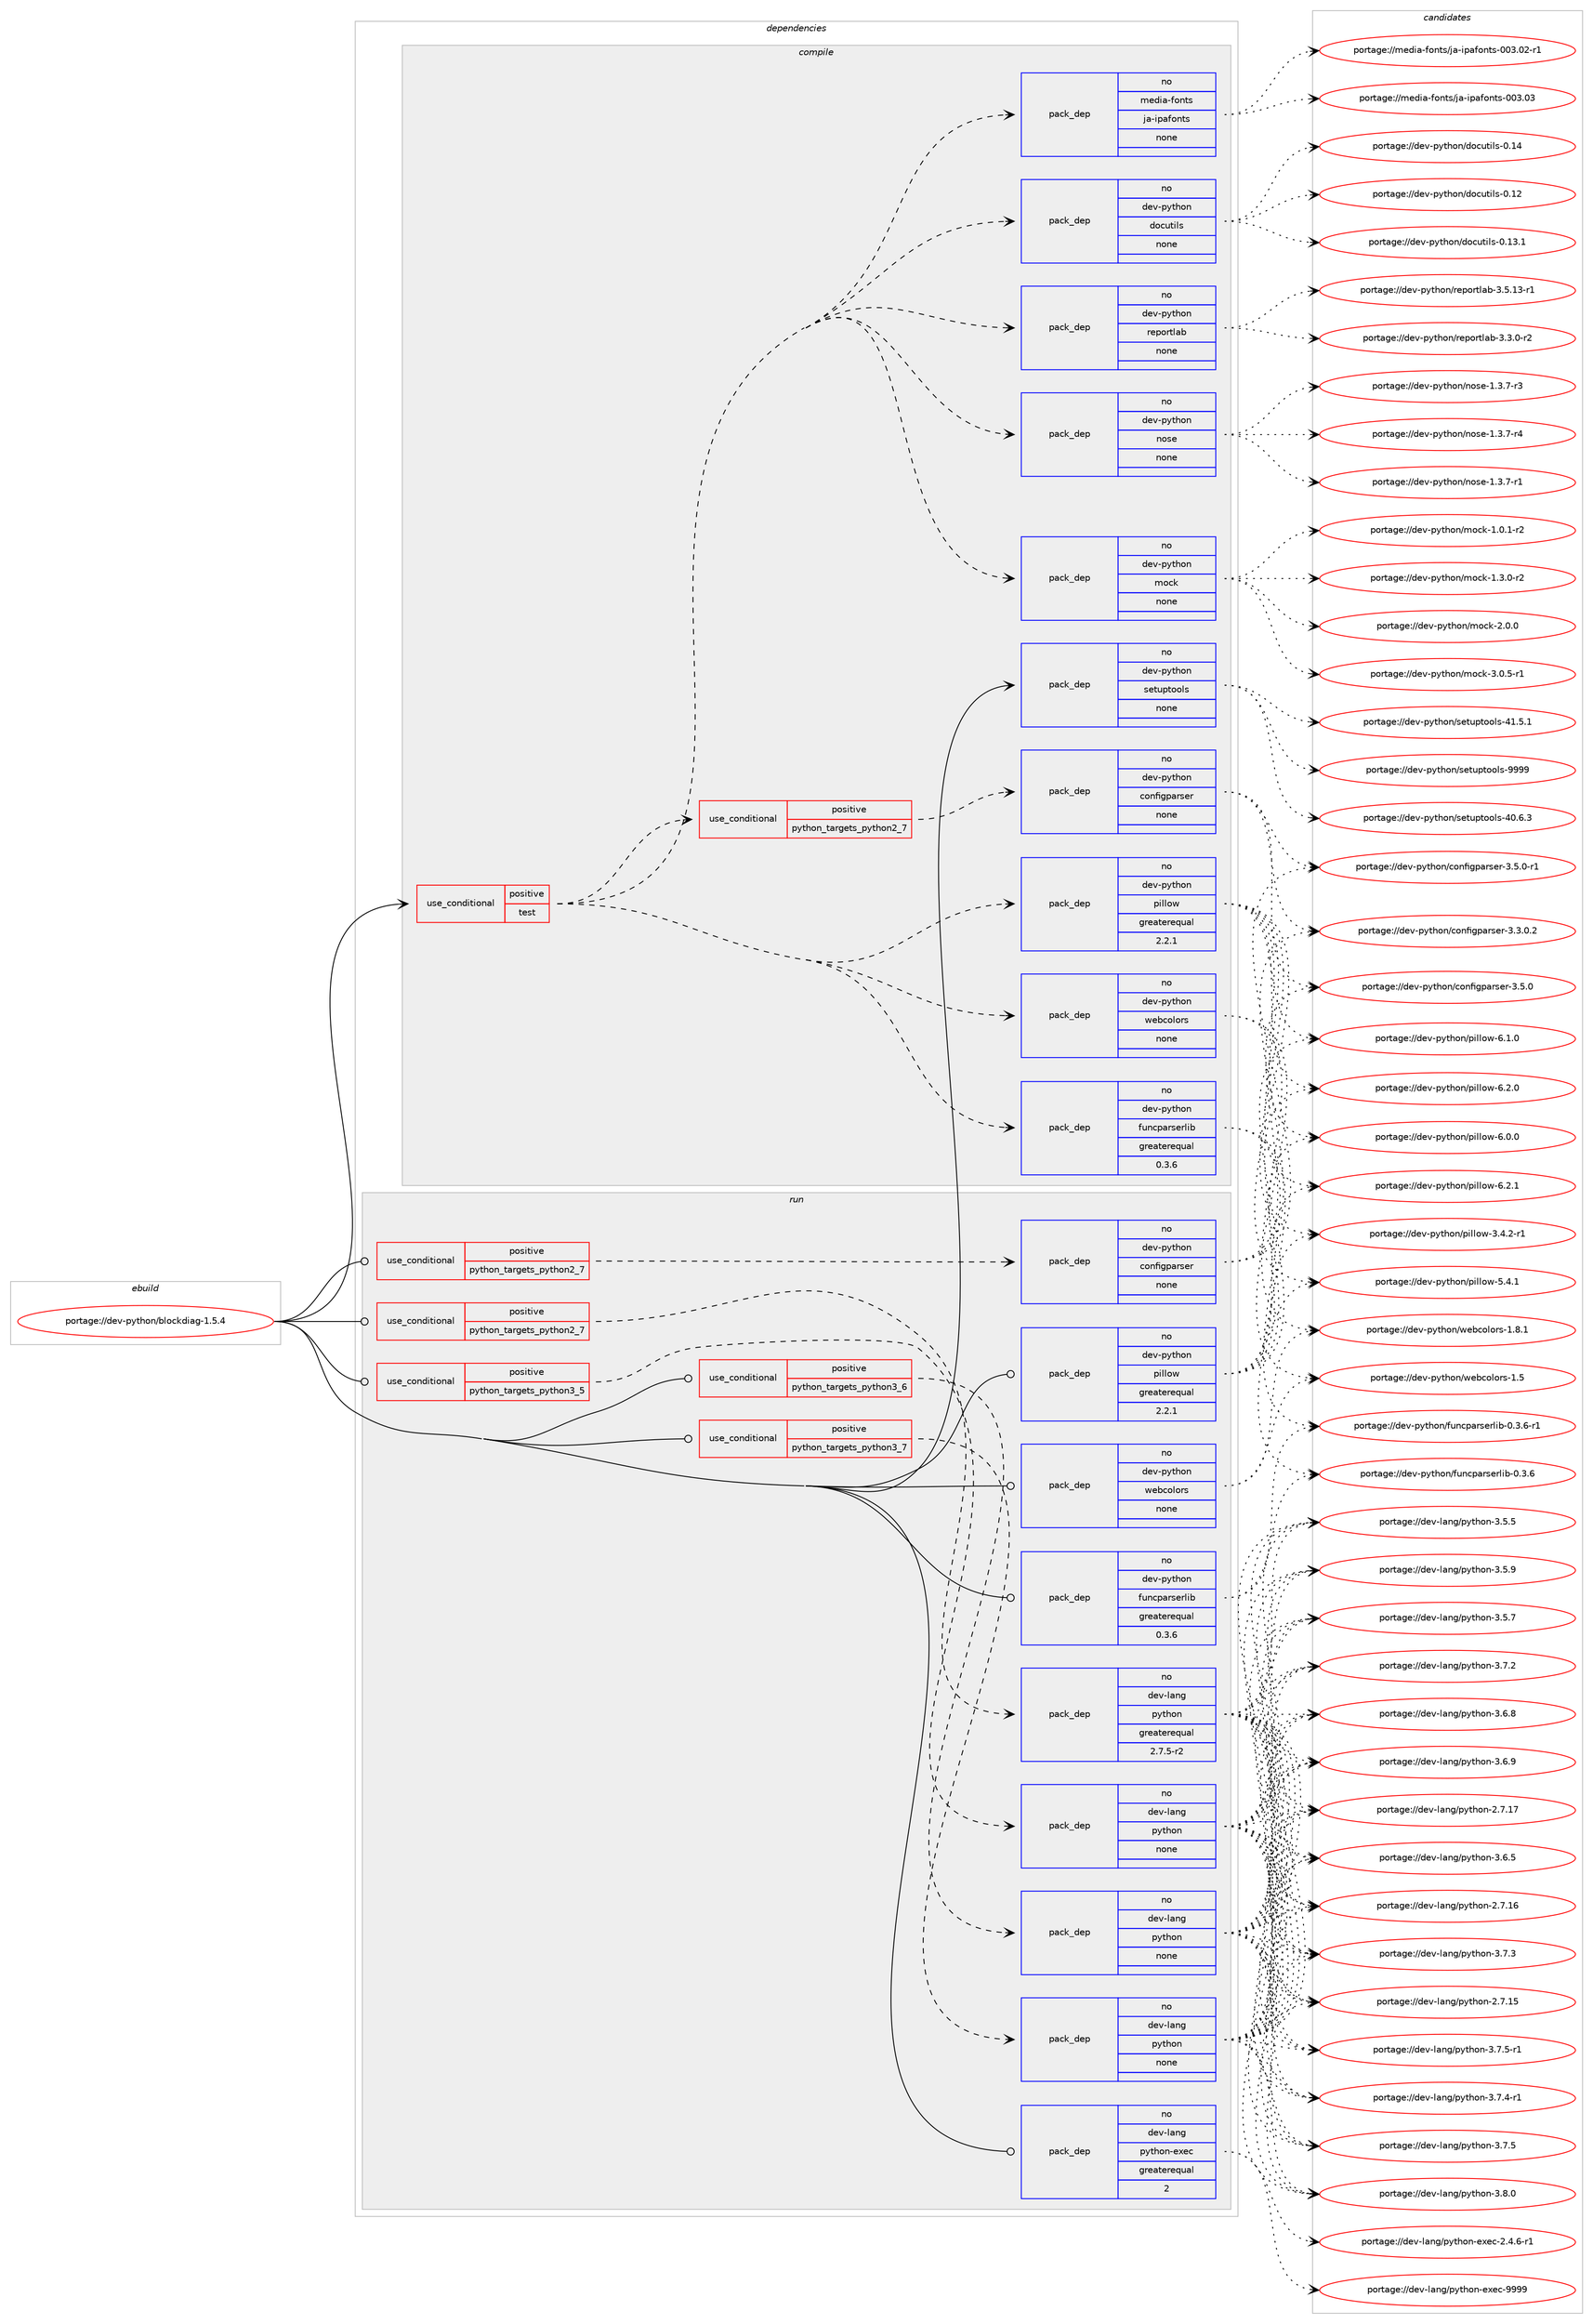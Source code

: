 digraph prolog {

# *************
# Graph options
# *************

newrank=true;
concentrate=true;
compound=true;
graph [rankdir=LR,fontname=Helvetica,fontsize=10,ranksep=1.5];#, ranksep=2.5, nodesep=0.2];
edge  [arrowhead=vee];
node  [fontname=Helvetica,fontsize=10];

# **********
# The ebuild
# **********

subgraph cluster_leftcol {
color=gray;
rank=same;
label=<<i>ebuild</i>>;
id [label="portage://dev-python/blockdiag-1.5.4", color=red, width=4, href="../dev-python/blockdiag-1.5.4.svg"];
}

# ****************
# The dependencies
# ****************

subgraph cluster_midcol {
color=gray;
label=<<i>dependencies</i>>;
subgraph cluster_compile {
fillcolor="#eeeeee";
style=filled;
label=<<i>compile</i>>;
subgraph cond26295 {
dependency132111 [label=<<TABLE BORDER="0" CELLBORDER="1" CELLSPACING="0" CELLPADDING="4"><TR><TD ROWSPAN="3" CELLPADDING="10">use_conditional</TD></TR><TR><TD>positive</TD></TR><TR><TD>test</TD></TR></TABLE>>, shape=none, color=red];
subgraph pack102508 {
dependency132112 [label=<<TABLE BORDER="0" CELLBORDER="1" CELLSPACING="0" CELLPADDING="4" WIDTH="220"><TR><TD ROWSPAN="6" CELLPADDING="30">pack_dep</TD></TR><TR><TD WIDTH="110">no</TD></TR><TR><TD>dev-python</TD></TR><TR><TD>funcparserlib</TD></TR><TR><TD>greaterequal</TD></TR><TR><TD>0.3.6</TD></TR></TABLE>>, shape=none, color=blue];
}
dependency132111:e -> dependency132112:w [weight=20,style="dashed",arrowhead="vee"];
subgraph pack102509 {
dependency132113 [label=<<TABLE BORDER="0" CELLBORDER="1" CELLSPACING="0" CELLPADDING="4" WIDTH="220"><TR><TD ROWSPAN="6" CELLPADDING="30">pack_dep</TD></TR><TR><TD WIDTH="110">no</TD></TR><TR><TD>dev-python</TD></TR><TR><TD>pillow</TD></TR><TR><TD>greaterequal</TD></TR><TR><TD>2.2.1</TD></TR></TABLE>>, shape=none, color=blue];
}
dependency132111:e -> dependency132113:w [weight=20,style="dashed",arrowhead="vee"];
subgraph pack102510 {
dependency132114 [label=<<TABLE BORDER="0" CELLBORDER="1" CELLSPACING="0" CELLPADDING="4" WIDTH="220"><TR><TD ROWSPAN="6" CELLPADDING="30">pack_dep</TD></TR><TR><TD WIDTH="110">no</TD></TR><TR><TD>dev-python</TD></TR><TR><TD>webcolors</TD></TR><TR><TD>none</TD></TR><TR><TD></TD></TR></TABLE>>, shape=none, color=blue];
}
dependency132111:e -> dependency132114:w [weight=20,style="dashed",arrowhead="vee"];
subgraph cond26296 {
dependency132115 [label=<<TABLE BORDER="0" CELLBORDER="1" CELLSPACING="0" CELLPADDING="4"><TR><TD ROWSPAN="3" CELLPADDING="10">use_conditional</TD></TR><TR><TD>positive</TD></TR><TR><TD>python_targets_python2_7</TD></TR></TABLE>>, shape=none, color=red];
subgraph pack102511 {
dependency132116 [label=<<TABLE BORDER="0" CELLBORDER="1" CELLSPACING="0" CELLPADDING="4" WIDTH="220"><TR><TD ROWSPAN="6" CELLPADDING="30">pack_dep</TD></TR><TR><TD WIDTH="110">no</TD></TR><TR><TD>dev-python</TD></TR><TR><TD>configparser</TD></TR><TR><TD>none</TD></TR><TR><TD></TD></TR></TABLE>>, shape=none, color=blue];
}
dependency132115:e -> dependency132116:w [weight=20,style="dashed",arrowhead="vee"];
}
dependency132111:e -> dependency132115:w [weight=20,style="dashed",arrowhead="vee"];
subgraph pack102512 {
dependency132117 [label=<<TABLE BORDER="0" CELLBORDER="1" CELLSPACING="0" CELLPADDING="4" WIDTH="220"><TR><TD ROWSPAN="6" CELLPADDING="30">pack_dep</TD></TR><TR><TD WIDTH="110">no</TD></TR><TR><TD>dev-python</TD></TR><TR><TD>mock</TD></TR><TR><TD>none</TD></TR><TR><TD></TD></TR></TABLE>>, shape=none, color=blue];
}
dependency132111:e -> dependency132117:w [weight=20,style="dashed",arrowhead="vee"];
subgraph pack102513 {
dependency132118 [label=<<TABLE BORDER="0" CELLBORDER="1" CELLSPACING="0" CELLPADDING="4" WIDTH="220"><TR><TD ROWSPAN="6" CELLPADDING="30">pack_dep</TD></TR><TR><TD WIDTH="110">no</TD></TR><TR><TD>dev-python</TD></TR><TR><TD>nose</TD></TR><TR><TD>none</TD></TR><TR><TD></TD></TR></TABLE>>, shape=none, color=blue];
}
dependency132111:e -> dependency132118:w [weight=20,style="dashed",arrowhead="vee"];
subgraph pack102514 {
dependency132119 [label=<<TABLE BORDER="0" CELLBORDER="1" CELLSPACING="0" CELLPADDING="4" WIDTH="220"><TR><TD ROWSPAN="6" CELLPADDING="30">pack_dep</TD></TR><TR><TD WIDTH="110">no</TD></TR><TR><TD>dev-python</TD></TR><TR><TD>reportlab</TD></TR><TR><TD>none</TD></TR><TR><TD></TD></TR></TABLE>>, shape=none, color=blue];
}
dependency132111:e -> dependency132119:w [weight=20,style="dashed",arrowhead="vee"];
subgraph pack102515 {
dependency132120 [label=<<TABLE BORDER="0" CELLBORDER="1" CELLSPACING="0" CELLPADDING="4" WIDTH="220"><TR><TD ROWSPAN="6" CELLPADDING="30">pack_dep</TD></TR><TR><TD WIDTH="110">no</TD></TR><TR><TD>dev-python</TD></TR><TR><TD>docutils</TD></TR><TR><TD>none</TD></TR><TR><TD></TD></TR></TABLE>>, shape=none, color=blue];
}
dependency132111:e -> dependency132120:w [weight=20,style="dashed",arrowhead="vee"];
subgraph pack102516 {
dependency132121 [label=<<TABLE BORDER="0" CELLBORDER="1" CELLSPACING="0" CELLPADDING="4" WIDTH="220"><TR><TD ROWSPAN="6" CELLPADDING="30">pack_dep</TD></TR><TR><TD WIDTH="110">no</TD></TR><TR><TD>media-fonts</TD></TR><TR><TD>ja-ipafonts</TD></TR><TR><TD>none</TD></TR><TR><TD></TD></TR></TABLE>>, shape=none, color=blue];
}
dependency132111:e -> dependency132121:w [weight=20,style="dashed",arrowhead="vee"];
}
id:e -> dependency132111:w [weight=20,style="solid",arrowhead="vee"];
subgraph pack102517 {
dependency132122 [label=<<TABLE BORDER="0" CELLBORDER="1" CELLSPACING="0" CELLPADDING="4" WIDTH="220"><TR><TD ROWSPAN="6" CELLPADDING="30">pack_dep</TD></TR><TR><TD WIDTH="110">no</TD></TR><TR><TD>dev-python</TD></TR><TR><TD>setuptools</TD></TR><TR><TD>none</TD></TR><TR><TD></TD></TR></TABLE>>, shape=none, color=blue];
}
id:e -> dependency132122:w [weight=20,style="solid",arrowhead="vee"];
}
subgraph cluster_compileandrun {
fillcolor="#eeeeee";
style=filled;
label=<<i>compile and run</i>>;
}
subgraph cluster_run {
fillcolor="#eeeeee";
style=filled;
label=<<i>run</i>>;
subgraph cond26297 {
dependency132123 [label=<<TABLE BORDER="0" CELLBORDER="1" CELLSPACING="0" CELLPADDING="4"><TR><TD ROWSPAN="3" CELLPADDING="10">use_conditional</TD></TR><TR><TD>positive</TD></TR><TR><TD>python_targets_python2_7</TD></TR></TABLE>>, shape=none, color=red];
subgraph pack102518 {
dependency132124 [label=<<TABLE BORDER="0" CELLBORDER="1" CELLSPACING="0" CELLPADDING="4" WIDTH="220"><TR><TD ROWSPAN="6" CELLPADDING="30">pack_dep</TD></TR><TR><TD WIDTH="110">no</TD></TR><TR><TD>dev-lang</TD></TR><TR><TD>python</TD></TR><TR><TD>greaterequal</TD></TR><TR><TD>2.7.5-r2</TD></TR></TABLE>>, shape=none, color=blue];
}
dependency132123:e -> dependency132124:w [weight=20,style="dashed",arrowhead="vee"];
}
id:e -> dependency132123:w [weight=20,style="solid",arrowhead="odot"];
subgraph cond26298 {
dependency132125 [label=<<TABLE BORDER="0" CELLBORDER="1" CELLSPACING="0" CELLPADDING="4"><TR><TD ROWSPAN="3" CELLPADDING="10">use_conditional</TD></TR><TR><TD>positive</TD></TR><TR><TD>python_targets_python2_7</TD></TR></TABLE>>, shape=none, color=red];
subgraph pack102519 {
dependency132126 [label=<<TABLE BORDER="0" CELLBORDER="1" CELLSPACING="0" CELLPADDING="4" WIDTH="220"><TR><TD ROWSPAN="6" CELLPADDING="30">pack_dep</TD></TR><TR><TD WIDTH="110">no</TD></TR><TR><TD>dev-python</TD></TR><TR><TD>configparser</TD></TR><TR><TD>none</TD></TR><TR><TD></TD></TR></TABLE>>, shape=none, color=blue];
}
dependency132125:e -> dependency132126:w [weight=20,style="dashed",arrowhead="vee"];
}
id:e -> dependency132125:w [weight=20,style="solid",arrowhead="odot"];
subgraph cond26299 {
dependency132127 [label=<<TABLE BORDER="0" CELLBORDER="1" CELLSPACING="0" CELLPADDING="4"><TR><TD ROWSPAN="3" CELLPADDING="10">use_conditional</TD></TR><TR><TD>positive</TD></TR><TR><TD>python_targets_python3_5</TD></TR></TABLE>>, shape=none, color=red];
subgraph pack102520 {
dependency132128 [label=<<TABLE BORDER="0" CELLBORDER="1" CELLSPACING="0" CELLPADDING="4" WIDTH="220"><TR><TD ROWSPAN="6" CELLPADDING="30">pack_dep</TD></TR><TR><TD WIDTH="110">no</TD></TR><TR><TD>dev-lang</TD></TR><TR><TD>python</TD></TR><TR><TD>none</TD></TR><TR><TD></TD></TR></TABLE>>, shape=none, color=blue];
}
dependency132127:e -> dependency132128:w [weight=20,style="dashed",arrowhead="vee"];
}
id:e -> dependency132127:w [weight=20,style="solid",arrowhead="odot"];
subgraph cond26300 {
dependency132129 [label=<<TABLE BORDER="0" CELLBORDER="1" CELLSPACING="0" CELLPADDING="4"><TR><TD ROWSPAN="3" CELLPADDING="10">use_conditional</TD></TR><TR><TD>positive</TD></TR><TR><TD>python_targets_python3_6</TD></TR></TABLE>>, shape=none, color=red];
subgraph pack102521 {
dependency132130 [label=<<TABLE BORDER="0" CELLBORDER="1" CELLSPACING="0" CELLPADDING="4" WIDTH="220"><TR><TD ROWSPAN="6" CELLPADDING="30">pack_dep</TD></TR><TR><TD WIDTH="110">no</TD></TR><TR><TD>dev-lang</TD></TR><TR><TD>python</TD></TR><TR><TD>none</TD></TR><TR><TD></TD></TR></TABLE>>, shape=none, color=blue];
}
dependency132129:e -> dependency132130:w [weight=20,style="dashed",arrowhead="vee"];
}
id:e -> dependency132129:w [weight=20,style="solid",arrowhead="odot"];
subgraph cond26301 {
dependency132131 [label=<<TABLE BORDER="0" CELLBORDER="1" CELLSPACING="0" CELLPADDING="4"><TR><TD ROWSPAN="3" CELLPADDING="10">use_conditional</TD></TR><TR><TD>positive</TD></TR><TR><TD>python_targets_python3_7</TD></TR></TABLE>>, shape=none, color=red];
subgraph pack102522 {
dependency132132 [label=<<TABLE BORDER="0" CELLBORDER="1" CELLSPACING="0" CELLPADDING="4" WIDTH="220"><TR><TD ROWSPAN="6" CELLPADDING="30">pack_dep</TD></TR><TR><TD WIDTH="110">no</TD></TR><TR><TD>dev-lang</TD></TR><TR><TD>python</TD></TR><TR><TD>none</TD></TR><TR><TD></TD></TR></TABLE>>, shape=none, color=blue];
}
dependency132131:e -> dependency132132:w [weight=20,style="dashed",arrowhead="vee"];
}
id:e -> dependency132131:w [weight=20,style="solid",arrowhead="odot"];
subgraph pack102523 {
dependency132133 [label=<<TABLE BORDER="0" CELLBORDER="1" CELLSPACING="0" CELLPADDING="4" WIDTH="220"><TR><TD ROWSPAN="6" CELLPADDING="30">pack_dep</TD></TR><TR><TD WIDTH="110">no</TD></TR><TR><TD>dev-lang</TD></TR><TR><TD>python-exec</TD></TR><TR><TD>greaterequal</TD></TR><TR><TD>2</TD></TR></TABLE>>, shape=none, color=blue];
}
id:e -> dependency132133:w [weight=20,style="solid",arrowhead="odot"];
subgraph pack102524 {
dependency132134 [label=<<TABLE BORDER="0" CELLBORDER="1" CELLSPACING="0" CELLPADDING="4" WIDTH="220"><TR><TD ROWSPAN="6" CELLPADDING="30">pack_dep</TD></TR><TR><TD WIDTH="110">no</TD></TR><TR><TD>dev-python</TD></TR><TR><TD>funcparserlib</TD></TR><TR><TD>greaterequal</TD></TR><TR><TD>0.3.6</TD></TR></TABLE>>, shape=none, color=blue];
}
id:e -> dependency132134:w [weight=20,style="solid",arrowhead="odot"];
subgraph pack102525 {
dependency132135 [label=<<TABLE BORDER="0" CELLBORDER="1" CELLSPACING="0" CELLPADDING="4" WIDTH="220"><TR><TD ROWSPAN="6" CELLPADDING="30">pack_dep</TD></TR><TR><TD WIDTH="110">no</TD></TR><TR><TD>dev-python</TD></TR><TR><TD>pillow</TD></TR><TR><TD>greaterequal</TD></TR><TR><TD>2.2.1</TD></TR></TABLE>>, shape=none, color=blue];
}
id:e -> dependency132135:w [weight=20,style="solid",arrowhead="odot"];
subgraph pack102526 {
dependency132136 [label=<<TABLE BORDER="0" CELLBORDER="1" CELLSPACING="0" CELLPADDING="4" WIDTH="220"><TR><TD ROWSPAN="6" CELLPADDING="30">pack_dep</TD></TR><TR><TD WIDTH="110">no</TD></TR><TR><TD>dev-python</TD></TR><TR><TD>webcolors</TD></TR><TR><TD>none</TD></TR><TR><TD></TD></TR></TABLE>>, shape=none, color=blue];
}
id:e -> dependency132136:w [weight=20,style="solid",arrowhead="odot"];
}
}

# **************
# The candidates
# **************

subgraph cluster_choices {
rank=same;
color=gray;
label=<<i>candidates</i>>;

subgraph choice102508 {
color=black;
nodesep=1;
choiceportage1001011184511212111610411111047102117110991129711411510111410810598454846514654 [label="portage://dev-python/funcparserlib-0.3.6", color=red, width=4,href="../dev-python/funcparserlib-0.3.6.svg"];
choiceportage10010111845112121116104111110471021171109911297114115101114108105984548465146544511449 [label="portage://dev-python/funcparserlib-0.3.6-r1", color=red, width=4,href="../dev-python/funcparserlib-0.3.6-r1.svg"];
dependency132112:e -> choiceportage1001011184511212111610411111047102117110991129711411510111410810598454846514654:w [style=dotted,weight="100"];
dependency132112:e -> choiceportage10010111845112121116104111110471021171109911297114115101114108105984548465146544511449:w [style=dotted,weight="100"];
}
subgraph choice102509 {
color=black;
nodesep=1;
choiceportage10010111845112121116104111110471121051081081111194551465246504511449 [label="portage://dev-python/pillow-3.4.2-r1", color=red, width=4,href="../dev-python/pillow-3.4.2-r1.svg"];
choiceportage1001011184511212111610411111047112105108108111119455346524649 [label="portage://dev-python/pillow-5.4.1", color=red, width=4,href="../dev-python/pillow-5.4.1.svg"];
choiceportage1001011184511212111610411111047112105108108111119455446484648 [label="portage://dev-python/pillow-6.0.0", color=red, width=4,href="../dev-python/pillow-6.0.0.svg"];
choiceportage1001011184511212111610411111047112105108108111119455446494648 [label="portage://dev-python/pillow-6.1.0", color=red, width=4,href="../dev-python/pillow-6.1.0.svg"];
choiceportage1001011184511212111610411111047112105108108111119455446504648 [label="portage://dev-python/pillow-6.2.0", color=red, width=4,href="../dev-python/pillow-6.2.0.svg"];
choiceportage1001011184511212111610411111047112105108108111119455446504649 [label="portage://dev-python/pillow-6.2.1", color=red, width=4,href="../dev-python/pillow-6.2.1.svg"];
dependency132113:e -> choiceportage10010111845112121116104111110471121051081081111194551465246504511449:w [style=dotted,weight="100"];
dependency132113:e -> choiceportage1001011184511212111610411111047112105108108111119455346524649:w [style=dotted,weight="100"];
dependency132113:e -> choiceportage1001011184511212111610411111047112105108108111119455446484648:w [style=dotted,weight="100"];
dependency132113:e -> choiceportage1001011184511212111610411111047112105108108111119455446494648:w [style=dotted,weight="100"];
dependency132113:e -> choiceportage1001011184511212111610411111047112105108108111119455446504648:w [style=dotted,weight="100"];
dependency132113:e -> choiceportage1001011184511212111610411111047112105108108111119455446504649:w [style=dotted,weight="100"];
}
subgraph choice102510 {
color=black;
nodesep=1;
choiceportage1001011184511212111610411111047119101989911110811111411545494653 [label="portage://dev-python/webcolors-1.5", color=red, width=4,href="../dev-python/webcolors-1.5.svg"];
choiceportage10010111845112121116104111110471191019899111108111114115454946564649 [label="portage://dev-python/webcolors-1.8.1", color=red, width=4,href="../dev-python/webcolors-1.8.1.svg"];
dependency132114:e -> choiceportage1001011184511212111610411111047119101989911110811111411545494653:w [style=dotted,weight="100"];
dependency132114:e -> choiceportage10010111845112121116104111110471191019899111108111114115454946564649:w [style=dotted,weight="100"];
}
subgraph choice102511 {
color=black;
nodesep=1;
choiceportage100101118451121211161041111104799111110102105103112971141151011144551465146484650 [label="portage://dev-python/configparser-3.3.0.2", color=red, width=4,href="../dev-python/configparser-3.3.0.2.svg"];
choiceportage10010111845112121116104111110479911111010210510311297114115101114455146534648 [label="portage://dev-python/configparser-3.5.0", color=red, width=4,href="../dev-python/configparser-3.5.0.svg"];
choiceportage100101118451121211161041111104799111110102105103112971141151011144551465346484511449 [label="portage://dev-python/configparser-3.5.0-r1", color=red, width=4,href="../dev-python/configparser-3.5.0-r1.svg"];
dependency132116:e -> choiceportage100101118451121211161041111104799111110102105103112971141151011144551465146484650:w [style=dotted,weight="100"];
dependency132116:e -> choiceportage10010111845112121116104111110479911111010210510311297114115101114455146534648:w [style=dotted,weight="100"];
dependency132116:e -> choiceportage100101118451121211161041111104799111110102105103112971141151011144551465346484511449:w [style=dotted,weight="100"];
}
subgraph choice102512 {
color=black;
nodesep=1;
choiceportage1001011184511212111610411111047109111991074549464846494511450 [label="portage://dev-python/mock-1.0.1-r2", color=red, width=4,href="../dev-python/mock-1.0.1-r2.svg"];
choiceportage1001011184511212111610411111047109111991074549465146484511450 [label="portage://dev-python/mock-1.3.0-r2", color=red, width=4,href="../dev-python/mock-1.3.0-r2.svg"];
choiceportage100101118451121211161041111104710911199107455046484648 [label="portage://dev-python/mock-2.0.0", color=red, width=4,href="../dev-python/mock-2.0.0.svg"];
choiceportage1001011184511212111610411111047109111991074551464846534511449 [label="portage://dev-python/mock-3.0.5-r1", color=red, width=4,href="../dev-python/mock-3.0.5-r1.svg"];
dependency132117:e -> choiceportage1001011184511212111610411111047109111991074549464846494511450:w [style=dotted,weight="100"];
dependency132117:e -> choiceportage1001011184511212111610411111047109111991074549465146484511450:w [style=dotted,weight="100"];
dependency132117:e -> choiceportage100101118451121211161041111104710911199107455046484648:w [style=dotted,weight="100"];
dependency132117:e -> choiceportage1001011184511212111610411111047109111991074551464846534511449:w [style=dotted,weight="100"];
}
subgraph choice102513 {
color=black;
nodesep=1;
choiceportage10010111845112121116104111110471101111151014549465146554511449 [label="portage://dev-python/nose-1.3.7-r1", color=red, width=4,href="../dev-python/nose-1.3.7-r1.svg"];
choiceportage10010111845112121116104111110471101111151014549465146554511451 [label="portage://dev-python/nose-1.3.7-r3", color=red, width=4,href="../dev-python/nose-1.3.7-r3.svg"];
choiceportage10010111845112121116104111110471101111151014549465146554511452 [label="portage://dev-python/nose-1.3.7-r4", color=red, width=4,href="../dev-python/nose-1.3.7-r4.svg"];
dependency132118:e -> choiceportage10010111845112121116104111110471101111151014549465146554511449:w [style=dotted,weight="100"];
dependency132118:e -> choiceportage10010111845112121116104111110471101111151014549465146554511451:w [style=dotted,weight="100"];
dependency132118:e -> choiceportage10010111845112121116104111110471101111151014549465146554511452:w [style=dotted,weight="100"];
}
subgraph choice102514 {
color=black;
nodesep=1;
choiceportage100101118451121211161041111104711410111211111411610897984551465146484511450 [label="portage://dev-python/reportlab-3.3.0-r2", color=red, width=4,href="../dev-python/reportlab-3.3.0-r2.svg"];
choiceportage10010111845112121116104111110471141011121111141161089798455146534649514511449 [label="portage://dev-python/reportlab-3.5.13-r1", color=red, width=4,href="../dev-python/reportlab-3.5.13-r1.svg"];
dependency132119:e -> choiceportage100101118451121211161041111104711410111211111411610897984551465146484511450:w [style=dotted,weight="100"];
dependency132119:e -> choiceportage10010111845112121116104111110471141011121111141161089798455146534649514511449:w [style=dotted,weight="100"];
}
subgraph choice102515 {
color=black;
nodesep=1;
choiceportage1001011184511212111610411111047100111991171161051081154548464950 [label="portage://dev-python/docutils-0.12", color=red, width=4,href="../dev-python/docutils-0.12.svg"];
choiceportage10010111845112121116104111110471001119911711610510811545484649514649 [label="portage://dev-python/docutils-0.13.1", color=red, width=4,href="../dev-python/docutils-0.13.1.svg"];
choiceportage1001011184511212111610411111047100111991171161051081154548464952 [label="portage://dev-python/docutils-0.14", color=red, width=4,href="../dev-python/docutils-0.14.svg"];
dependency132120:e -> choiceportage1001011184511212111610411111047100111991171161051081154548464950:w [style=dotted,weight="100"];
dependency132120:e -> choiceportage10010111845112121116104111110471001119911711610510811545484649514649:w [style=dotted,weight="100"];
dependency132120:e -> choiceportage1001011184511212111610411111047100111991171161051081154548464952:w [style=dotted,weight="100"];
}
subgraph choice102516 {
color=black;
nodesep=1;
choiceportage109101100105974510211111011611547106974510511297102111110116115454848514648504511449 [label="portage://media-fonts/ja-ipafonts-003.02-r1", color=red, width=4,href="../media-fonts/ja-ipafonts-003.02-r1.svg"];
choiceportage10910110010597451021111101161154710697451051129710211111011611545484851464851 [label="portage://media-fonts/ja-ipafonts-003.03", color=red, width=4,href="../media-fonts/ja-ipafonts-003.03.svg"];
dependency132121:e -> choiceportage109101100105974510211111011611547106974510511297102111110116115454848514648504511449:w [style=dotted,weight="100"];
dependency132121:e -> choiceportage10910110010597451021111101161154710697451051129710211111011611545484851464851:w [style=dotted,weight="100"];
}
subgraph choice102517 {
color=black;
nodesep=1;
choiceportage100101118451121211161041111104711510111611711211611111110811545524846544651 [label="portage://dev-python/setuptools-40.6.3", color=red, width=4,href="../dev-python/setuptools-40.6.3.svg"];
choiceportage100101118451121211161041111104711510111611711211611111110811545524946534649 [label="portage://dev-python/setuptools-41.5.1", color=red, width=4,href="../dev-python/setuptools-41.5.1.svg"];
choiceportage10010111845112121116104111110471151011161171121161111111081154557575757 [label="portage://dev-python/setuptools-9999", color=red, width=4,href="../dev-python/setuptools-9999.svg"];
dependency132122:e -> choiceportage100101118451121211161041111104711510111611711211611111110811545524846544651:w [style=dotted,weight="100"];
dependency132122:e -> choiceportage100101118451121211161041111104711510111611711211611111110811545524946534649:w [style=dotted,weight="100"];
dependency132122:e -> choiceportage10010111845112121116104111110471151011161171121161111111081154557575757:w [style=dotted,weight="100"];
}
subgraph choice102518 {
color=black;
nodesep=1;
choiceportage10010111845108971101034711212111610411111045504655464953 [label="portage://dev-lang/python-2.7.15", color=red, width=4,href="../dev-lang/python-2.7.15.svg"];
choiceportage10010111845108971101034711212111610411111045504655464954 [label="portage://dev-lang/python-2.7.16", color=red, width=4,href="../dev-lang/python-2.7.16.svg"];
choiceportage10010111845108971101034711212111610411111045504655464955 [label="portage://dev-lang/python-2.7.17", color=red, width=4,href="../dev-lang/python-2.7.17.svg"];
choiceportage100101118451089711010347112121116104111110455146534653 [label="portage://dev-lang/python-3.5.5", color=red, width=4,href="../dev-lang/python-3.5.5.svg"];
choiceportage100101118451089711010347112121116104111110455146534655 [label="portage://dev-lang/python-3.5.7", color=red, width=4,href="../dev-lang/python-3.5.7.svg"];
choiceportage100101118451089711010347112121116104111110455146534657 [label="portage://dev-lang/python-3.5.9", color=red, width=4,href="../dev-lang/python-3.5.9.svg"];
choiceportage100101118451089711010347112121116104111110455146544653 [label="portage://dev-lang/python-3.6.5", color=red, width=4,href="../dev-lang/python-3.6.5.svg"];
choiceportage100101118451089711010347112121116104111110455146544656 [label="portage://dev-lang/python-3.6.8", color=red, width=4,href="../dev-lang/python-3.6.8.svg"];
choiceportage100101118451089711010347112121116104111110455146544657 [label="portage://dev-lang/python-3.6.9", color=red, width=4,href="../dev-lang/python-3.6.9.svg"];
choiceportage100101118451089711010347112121116104111110455146554650 [label="portage://dev-lang/python-3.7.2", color=red, width=4,href="../dev-lang/python-3.7.2.svg"];
choiceportage100101118451089711010347112121116104111110455146554651 [label="portage://dev-lang/python-3.7.3", color=red, width=4,href="../dev-lang/python-3.7.3.svg"];
choiceportage1001011184510897110103471121211161041111104551465546524511449 [label="portage://dev-lang/python-3.7.4-r1", color=red, width=4,href="../dev-lang/python-3.7.4-r1.svg"];
choiceportage100101118451089711010347112121116104111110455146554653 [label="portage://dev-lang/python-3.7.5", color=red, width=4,href="../dev-lang/python-3.7.5.svg"];
choiceportage1001011184510897110103471121211161041111104551465546534511449 [label="portage://dev-lang/python-3.7.5-r1", color=red, width=4,href="../dev-lang/python-3.7.5-r1.svg"];
choiceportage100101118451089711010347112121116104111110455146564648 [label="portage://dev-lang/python-3.8.0", color=red, width=4,href="../dev-lang/python-3.8.0.svg"];
dependency132124:e -> choiceportage10010111845108971101034711212111610411111045504655464953:w [style=dotted,weight="100"];
dependency132124:e -> choiceportage10010111845108971101034711212111610411111045504655464954:w [style=dotted,weight="100"];
dependency132124:e -> choiceportage10010111845108971101034711212111610411111045504655464955:w [style=dotted,weight="100"];
dependency132124:e -> choiceportage100101118451089711010347112121116104111110455146534653:w [style=dotted,weight="100"];
dependency132124:e -> choiceportage100101118451089711010347112121116104111110455146534655:w [style=dotted,weight="100"];
dependency132124:e -> choiceportage100101118451089711010347112121116104111110455146534657:w [style=dotted,weight="100"];
dependency132124:e -> choiceportage100101118451089711010347112121116104111110455146544653:w [style=dotted,weight="100"];
dependency132124:e -> choiceportage100101118451089711010347112121116104111110455146544656:w [style=dotted,weight="100"];
dependency132124:e -> choiceportage100101118451089711010347112121116104111110455146544657:w [style=dotted,weight="100"];
dependency132124:e -> choiceportage100101118451089711010347112121116104111110455146554650:w [style=dotted,weight="100"];
dependency132124:e -> choiceportage100101118451089711010347112121116104111110455146554651:w [style=dotted,weight="100"];
dependency132124:e -> choiceportage1001011184510897110103471121211161041111104551465546524511449:w [style=dotted,weight="100"];
dependency132124:e -> choiceportage100101118451089711010347112121116104111110455146554653:w [style=dotted,weight="100"];
dependency132124:e -> choiceportage1001011184510897110103471121211161041111104551465546534511449:w [style=dotted,weight="100"];
dependency132124:e -> choiceportage100101118451089711010347112121116104111110455146564648:w [style=dotted,weight="100"];
}
subgraph choice102519 {
color=black;
nodesep=1;
choiceportage100101118451121211161041111104799111110102105103112971141151011144551465146484650 [label="portage://dev-python/configparser-3.3.0.2", color=red, width=4,href="../dev-python/configparser-3.3.0.2.svg"];
choiceportage10010111845112121116104111110479911111010210510311297114115101114455146534648 [label="portage://dev-python/configparser-3.5.0", color=red, width=4,href="../dev-python/configparser-3.5.0.svg"];
choiceportage100101118451121211161041111104799111110102105103112971141151011144551465346484511449 [label="portage://dev-python/configparser-3.5.0-r1", color=red, width=4,href="../dev-python/configparser-3.5.0-r1.svg"];
dependency132126:e -> choiceportage100101118451121211161041111104799111110102105103112971141151011144551465146484650:w [style=dotted,weight="100"];
dependency132126:e -> choiceportage10010111845112121116104111110479911111010210510311297114115101114455146534648:w [style=dotted,weight="100"];
dependency132126:e -> choiceportage100101118451121211161041111104799111110102105103112971141151011144551465346484511449:w [style=dotted,weight="100"];
}
subgraph choice102520 {
color=black;
nodesep=1;
choiceportage10010111845108971101034711212111610411111045504655464953 [label="portage://dev-lang/python-2.7.15", color=red, width=4,href="../dev-lang/python-2.7.15.svg"];
choiceportage10010111845108971101034711212111610411111045504655464954 [label="portage://dev-lang/python-2.7.16", color=red, width=4,href="../dev-lang/python-2.7.16.svg"];
choiceportage10010111845108971101034711212111610411111045504655464955 [label="portage://dev-lang/python-2.7.17", color=red, width=4,href="../dev-lang/python-2.7.17.svg"];
choiceportage100101118451089711010347112121116104111110455146534653 [label="portage://dev-lang/python-3.5.5", color=red, width=4,href="../dev-lang/python-3.5.5.svg"];
choiceportage100101118451089711010347112121116104111110455146534655 [label="portage://dev-lang/python-3.5.7", color=red, width=4,href="../dev-lang/python-3.5.7.svg"];
choiceportage100101118451089711010347112121116104111110455146534657 [label="portage://dev-lang/python-3.5.9", color=red, width=4,href="../dev-lang/python-3.5.9.svg"];
choiceportage100101118451089711010347112121116104111110455146544653 [label="portage://dev-lang/python-3.6.5", color=red, width=4,href="../dev-lang/python-3.6.5.svg"];
choiceportage100101118451089711010347112121116104111110455146544656 [label="portage://dev-lang/python-3.6.8", color=red, width=4,href="../dev-lang/python-3.6.8.svg"];
choiceportage100101118451089711010347112121116104111110455146544657 [label="portage://dev-lang/python-3.6.9", color=red, width=4,href="../dev-lang/python-3.6.9.svg"];
choiceportage100101118451089711010347112121116104111110455146554650 [label="portage://dev-lang/python-3.7.2", color=red, width=4,href="../dev-lang/python-3.7.2.svg"];
choiceportage100101118451089711010347112121116104111110455146554651 [label="portage://dev-lang/python-3.7.3", color=red, width=4,href="../dev-lang/python-3.7.3.svg"];
choiceportage1001011184510897110103471121211161041111104551465546524511449 [label="portage://dev-lang/python-3.7.4-r1", color=red, width=4,href="../dev-lang/python-3.7.4-r1.svg"];
choiceportage100101118451089711010347112121116104111110455146554653 [label="portage://dev-lang/python-3.7.5", color=red, width=4,href="../dev-lang/python-3.7.5.svg"];
choiceportage1001011184510897110103471121211161041111104551465546534511449 [label="portage://dev-lang/python-3.7.5-r1", color=red, width=4,href="../dev-lang/python-3.7.5-r1.svg"];
choiceportage100101118451089711010347112121116104111110455146564648 [label="portage://dev-lang/python-3.8.0", color=red, width=4,href="../dev-lang/python-3.8.0.svg"];
dependency132128:e -> choiceportage10010111845108971101034711212111610411111045504655464953:w [style=dotted,weight="100"];
dependency132128:e -> choiceportage10010111845108971101034711212111610411111045504655464954:w [style=dotted,weight="100"];
dependency132128:e -> choiceportage10010111845108971101034711212111610411111045504655464955:w [style=dotted,weight="100"];
dependency132128:e -> choiceportage100101118451089711010347112121116104111110455146534653:w [style=dotted,weight="100"];
dependency132128:e -> choiceportage100101118451089711010347112121116104111110455146534655:w [style=dotted,weight="100"];
dependency132128:e -> choiceportage100101118451089711010347112121116104111110455146534657:w [style=dotted,weight="100"];
dependency132128:e -> choiceportage100101118451089711010347112121116104111110455146544653:w [style=dotted,weight="100"];
dependency132128:e -> choiceportage100101118451089711010347112121116104111110455146544656:w [style=dotted,weight="100"];
dependency132128:e -> choiceportage100101118451089711010347112121116104111110455146544657:w [style=dotted,weight="100"];
dependency132128:e -> choiceportage100101118451089711010347112121116104111110455146554650:w [style=dotted,weight="100"];
dependency132128:e -> choiceportage100101118451089711010347112121116104111110455146554651:w [style=dotted,weight="100"];
dependency132128:e -> choiceportage1001011184510897110103471121211161041111104551465546524511449:w [style=dotted,weight="100"];
dependency132128:e -> choiceportage100101118451089711010347112121116104111110455146554653:w [style=dotted,weight="100"];
dependency132128:e -> choiceportage1001011184510897110103471121211161041111104551465546534511449:w [style=dotted,weight="100"];
dependency132128:e -> choiceportage100101118451089711010347112121116104111110455146564648:w [style=dotted,weight="100"];
}
subgraph choice102521 {
color=black;
nodesep=1;
choiceportage10010111845108971101034711212111610411111045504655464953 [label="portage://dev-lang/python-2.7.15", color=red, width=4,href="../dev-lang/python-2.7.15.svg"];
choiceportage10010111845108971101034711212111610411111045504655464954 [label="portage://dev-lang/python-2.7.16", color=red, width=4,href="../dev-lang/python-2.7.16.svg"];
choiceportage10010111845108971101034711212111610411111045504655464955 [label="portage://dev-lang/python-2.7.17", color=red, width=4,href="../dev-lang/python-2.7.17.svg"];
choiceportage100101118451089711010347112121116104111110455146534653 [label="portage://dev-lang/python-3.5.5", color=red, width=4,href="../dev-lang/python-3.5.5.svg"];
choiceportage100101118451089711010347112121116104111110455146534655 [label="portage://dev-lang/python-3.5.7", color=red, width=4,href="../dev-lang/python-3.5.7.svg"];
choiceportage100101118451089711010347112121116104111110455146534657 [label="portage://dev-lang/python-3.5.9", color=red, width=4,href="../dev-lang/python-3.5.9.svg"];
choiceportage100101118451089711010347112121116104111110455146544653 [label="portage://dev-lang/python-3.6.5", color=red, width=4,href="../dev-lang/python-3.6.5.svg"];
choiceportage100101118451089711010347112121116104111110455146544656 [label="portage://dev-lang/python-3.6.8", color=red, width=4,href="../dev-lang/python-3.6.8.svg"];
choiceportage100101118451089711010347112121116104111110455146544657 [label="portage://dev-lang/python-3.6.9", color=red, width=4,href="../dev-lang/python-3.6.9.svg"];
choiceportage100101118451089711010347112121116104111110455146554650 [label="portage://dev-lang/python-3.7.2", color=red, width=4,href="../dev-lang/python-3.7.2.svg"];
choiceportage100101118451089711010347112121116104111110455146554651 [label="portage://dev-lang/python-3.7.3", color=red, width=4,href="../dev-lang/python-3.7.3.svg"];
choiceportage1001011184510897110103471121211161041111104551465546524511449 [label="portage://dev-lang/python-3.7.4-r1", color=red, width=4,href="../dev-lang/python-3.7.4-r1.svg"];
choiceportage100101118451089711010347112121116104111110455146554653 [label="portage://dev-lang/python-3.7.5", color=red, width=4,href="../dev-lang/python-3.7.5.svg"];
choiceportage1001011184510897110103471121211161041111104551465546534511449 [label="portage://dev-lang/python-3.7.5-r1", color=red, width=4,href="../dev-lang/python-3.7.5-r1.svg"];
choiceportage100101118451089711010347112121116104111110455146564648 [label="portage://dev-lang/python-3.8.0", color=red, width=4,href="../dev-lang/python-3.8.0.svg"];
dependency132130:e -> choiceportage10010111845108971101034711212111610411111045504655464953:w [style=dotted,weight="100"];
dependency132130:e -> choiceportage10010111845108971101034711212111610411111045504655464954:w [style=dotted,weight="100"];
dependency132130:e -> choiceportage10010111845108971101034711212111610411111045504655464955:w [style=dotted,weight="100"];
dependency132130:e -> choiceportage100101118451089711010347112121116104111110455146534653:w [style=dotted,weight="100"];
dependency132130:e -> choiceportage100101118451089711010347112121116104111110455146534655:w [style=dotted,weight="100"];
dependency132130:e -> choiceportage100101118451089711010347112121116104111110455146534657:w [style=dotted,weight="100"];
dependency132130:e -> choiceportage100101118451089711010347112121116104111110455146544653:w [style=dotted,weight="100"];
dependency132130:e -> choiceportage100101118451089711010347112121116104111110455146544656:w [style=dotted,weight="100"];
dependency132130:e -> choiceportage100101118451089711010347112121116104111110455146544657:w [style=dotted,weight="100"];
dependency132130:e -> choiceportage100101118451089711010347112121116104111110455146554650:w [style=dotted,weight="100"];
dependency132130:e -> choiceportage100101118451089711010347112121116104111110455146554651:w [style=dotted,weight="100"];
dependency132130:e -> choiceportage1001011184510897110103471121211161041111104551465546524511449:w [style=dotted,weight="100"];
dependency132130:e -> choiceportage100101118451089711010347112121116104111110455146554653:w [style=dotted,weight="100"];
dependency132130:e -> choiceportage1001011184510897110103471121211161041111104551465546534511449:w [style=dotted,weight="100"];
dependency132130:e -> choiceportage100101118451089711010347112121116104111110455146564648:w [style=dotted,weight="100"];
}
subgraph choice102522 {
color=black;
nodesep=1;
choiceportage10010111845108971101034711212111610411111045504655464953 [label="portage://dev-lang/python-2.7.15", color=red, width=4,href="../dev-lang/python-2.7.15.svg"];
choiceportage10010111845108971101034711212111610411111045504655464954 [label="portage://dev-lang/python-2.7.16", color=red, width=4,href="../dev-lang/python-2.7.16.svg"];
choiceportage10010111845108971101034711212111610411111045504655464955 [label="portage://dev-lang/python-2.7.17", color=red, width=4,href="../dev-lang/python-2.7.17.svg"];
choiceportage100101118451089711010347112121116104111110455146534653 [label="portage://dev-lang/python-3.5.5", color=red, width=4,href="../dev-lang/python-3.5.5.svg"];
choiceportage100101118451089711010347112121116104111110455146534655 [label="portage://dev-lang/python-3.5.7", color=red, width=4,href="../dev-lang/python-3.5.7.svg"];
choiceportage100101118451089711010347112121116104111110455146534657 [label="portage://dev-lang/python-3.5.9", color=red, width=4,href="../dev-lang/python-3.5.9.svg"];
choiceportage100101118451089711010347112121116104111110455146544653 [label="portage://dev-lang/python-3.6.5", color=red, width=4,href="../dev-lang/python-3.6.5.svg"];
choiceportage100101118451089711010347112121116104111110455146544656 [label="portage://dev-lang/python-3.6.8", color=red, width=4,href="../dev-lang/python-3.6.8.svg"];
choiceportage100101118451089711010347112121116104111110455146544657 [label="portage://dev-lang/python-3.6.9", color=red, width=4,href="../dev-lang/python-3.6.9.svg"];
choiceportage100101118451089711010347112121116104111110455146554650 [label="portage://dev-lang/python-3.7.2", color=red, width=4,href="../dev-lang/python-3.7.2.svg"];
choiceportage100101118451089711010347112121116104111110455146554651 [label="portage://dev-lang/python-3.7.3", color=red, width=4,href="../dev-lang/python-3.7.3.svg"];
choiceportage1001011184510897110103471121211161041111104551465546524511449 [label="portage://dev-lang/python-3.7.4-r1", color=red, width=4,href="../dev-lang/python-3.7.4-r1.svg"];
choiceportage100101118451089711010347112121116104111110455146554653 [label="portage://dev-lang/python-3.7.5", color=red, width=4,href="../dev-lang/python-3.7.5.svg"];
choiceportage1001011184510897110103471121211161041111104551465546534511449 [label="portage://dev-lang/python-3.7.5-r1", color=red, width=4,href="../dev-lang/python-3.7.5-r1.svg"];
choiceportage100101118451089711010347112121116104111110455146564648 [label="portage://dev-lang/python-3.8.0", color=red, width=4,href="../dev-lang/python-3.8.0.svg"];
dependency132132:e -> choiceportage10010111845108971101034711212111610411111045504655464953:w [style=dotted,weight="100"];
dependency132132:e -> choiceportage10010111845108971101034711212111610411111045504655464954:w [style=dotted,weight="100"];
dependency132132:e -> choiceportage10010111845108971101034711212111610411111045504655464955:w [style=dotted,weight="100"];
dependency132132:e -> choiceportage100101118451089711010347112121116104111110455146534653:w [style=dotted,weight="100"];
dependency132132:e -> choiceportage100101118451089711010347112121116104111110455146534655:w [style=dotted,weight="100"];
dependency132132:e -> choiceportage100101118451089711010347112121116104111110455146534657:w [style=dotted,weight="100"];
dependency132132:e -> choiceportage100101118451089711010347112121116104111110455146544653:w [style=dotted,weight="100"];
dependency132132:e -> choiceportage100101118451089711010347112121116104111110455146544656:w [style=dotted,weight="100"];
dependency132132:e -> choiceportage100101118451089711010347112121116104111110455146544657:w [style=dotted,weight="100"];
dependency132132:e -> choiceportage100101118451089711010347112121116104111110455146554650:w [style=dotted,weight="100"];
dependency132132:e -> choiceportage100101118451089711010347112121116104111110455146554651:w [style=dotted,weight="100"];
dependency132132:e -> choiceportage1001011184510897110103471121211161041111104551465546524511449:w [style=dotted,weight="100"];
dependency132132:e -> choiceportage100101118451089711010347112121116104111110455146554653:w [style=dotted,weight="100"];
dependency132132:e -> choiceportage1001011184510897110103471121211161041111104551465546534511449:w [style=dotted,weight="100"];
dependency132132:e -> choiceportage100101118451089711010347112121116104111110455146564648:w [style=dotted,weight="100"];
}
subgraph choice102523 {
color=black;
nodesep=1;
choiceportage10010111845108971101034711212111610411111045101120101994550465246544511449 [label="portage://dev-lang/python-exec-2.4.6-r1", color=red, width=4,href="../dev-lang/python-exec-2.4.6-r1.svg"];
choiceportage10010111845108971101034711212111610411111045101120101994557575757 [label="portage://dev-lang/python-exec-9999", color=red, width=4,href="../dev-lang/python-exec-9999.svg"];
dependency132133:e -> choiceportage10010111845108971101034711212111610411111045101120101994550465246544511449:w [style=dotted,weight="100"];
dependency132133:e -> choiceportage10010111845108971101034711212111610411111045101120101994557575757:w [style=dotted,weight="100"];
}
subgraph choice102524 {
color=black;
nodesep=1;
choiceportage1001011184511212111610411111047102117110991129711411510111410810598454846514654 [label="portage://dev-python/funcparserlib-0.3.6", color=red, width=4,href="../dev-python/funcparserlib-0.3.6.svg"];
choiceportage10010111845112121116104111110471021171109911297114115101114108105984548465146544511449 [label="portage://dev-python/funcparserlib-0.3.6-r1", color=red, width=4,href="../dev-python/funcparserlib-0.3.6-r1.svg"];
dependency132134:e -> choiceportage1001011184511212111610411111047102117110991129711411510111410810598454846514654:w [style=dotted,weight="100"];
dependency132134:e -> choiceportage10010111845112121116104111110471021171109911297114115101114108105984548465146544511449:w [style=dotted,weight="100"];
}
subgraph choice102525 {
color=black;
nodesep=1;
choiceportage10010111845112121116104111110471121051081081111194551465246504511449 [label="portage://dev-python/pillow-3.4.2-r1", color=red, width=4,href="../dev-python/pillow-3.4.2-r1.svg"];
choiceportage1001011184511212111610411111047112105108108111119455346524649 [label="portage://dev-python/pillow-5.4.1", color=red, width=4,href="../dev-python/pillow-5.4.1.svg"];
choiceportage1001011184511212111610411111047112105108108111119455446484648 [label="portage://dev-python/pillow-6.0.0", color=red, width=4,href="../dev-python/pillow-6.0.0.svg"];
choiceportage1001011184511212111610411111047112105108108111119455446494648 [label="portage://dev-python/pillow-6.1.0", color=red, width=4,href="../dev-python/pillow-6.1.0.svg"];
choiceportage1001011184511212111610411111047112105108108111119455446504648 [label="portage://dev-python/pillow-6.2.0", color=red, width=4,href="../dev-python/pillow-6.2.0.svg"];
choiceportage1001011184511212111610411111047112105108108111119455446504649 [label="portage://dev-python/pillow-6.2.1", color=red, width=4,href="../dev-python/pillow-6.2.1.svg"];
dependency132135:e -> choiceportage10010111845112121116104111110471121051081081111194551465246504511449:w [style=dotted,weight="100"];
dependency132135:e -> choiceportage1001011184511212111610411111047112105108108111119455346524649:w [style=dotted,weight="100"];
dependency132135:e -> choiceportage1001011184511212111610411111047112105108108111119455446484648:w [style=dotted,weight="100"];
dependency132135:e -> choiceportage1001011184511212111610411111047112105108108111119455446494648:w [style=dotted,weight="100"];
dependency132135:e -> choiceportage1001011184511212111610411111047112105108108111119455446504648:w [style=dotted,weight="100"];
dependency132135:e -> choiceportage1001011184511212111610411111047112105108108111119455446504649:w [style=dotted,weight="100"];
}
subgraph choice102526 {
color=black;
nodesep=1;
choiceportage1001011184511212111610411111047119101989911110811111411545494653 [label="portage://dev-python/webcolors-1.5", color=red, width=4,href="../dev-python/webcolors-1.5.svg"];
choiceportage10010111845112121116104111110471191019899111108111114115454946564649 [label="portage://dev-python/webcolors-1.8.1", color=red, width=4,href="../dev-python/webcolors-1.8.1.svg"];
dependency132136:e -> choiceportage1001011184511212111610411111047119101989911110811111411545494653:w [style=dotted,weight="100"];
dependency132136:e -> choiceportage10010111845112121116104111110471191019899111108111114115454946564649:w [style=dotted,weight="100"];
}
}

}
